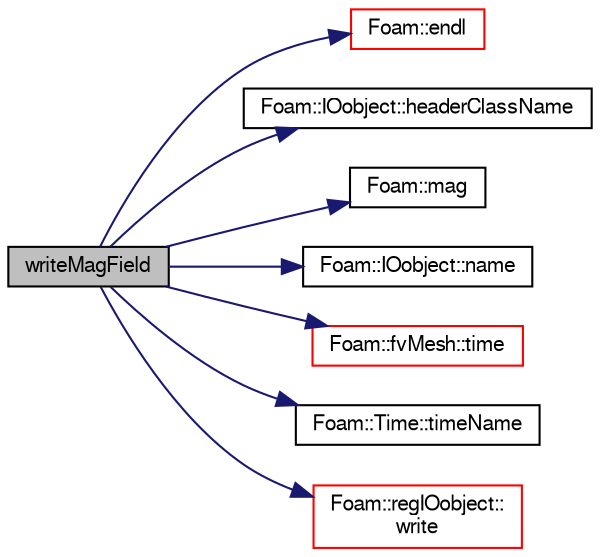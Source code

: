 digraph "writeMagField"
{
  bgcolor="transparent";
  edge [fontname="FreeSans",fontsize="10",labelfontname="FreeSans",labelfontsize="10"];
  node [fontname="FreeSans",fontsize="10",shape=record];
  rankdir="LR";
  Node160 [label="writeMagField",height=0.2,width=0.4,color="black", fillcolor="grey75", style="filled", fontcolor="black"];
  Node160 -> Node161 [color="midnightblue",fontsize="10",style="solid",fontname="FreeSans"];
  Node161 [label="Foam::endl",height=0.2,width=0.4,color="red",URL="$a21124.html#a2db8fe02a0d3909e9351bb4275b23ce4",tooltip="Add newline and flush stream. "];
  Node160 -> Node163 [color="midnightblue",fontsize="10",style="solid",fontname="FreeSans"];
  Node163 [label="Foam::IOobject::headerClassName",height=0.2,width=0.4,color="black",URL="$a26142.html#a9d4a861ecf42f443967c78742f73c362",tooltip="Return name of the class name read from header. "];
  Node160 -> Node164 [color="midnightblue",fontsize="10",style="solid",fontname="FreeSans"];
  Node164 [label="Foam::mag",height=0.2,width=0.4,color="black",URL="$a21124.html#a929da2a3fdcf3dacbbe0487d3a330dae"];
  Node160 -> Node165 [color="midnightblue",fontsize="10",style="solid",fontname="FreeSans"];
  Node165 [label="Foam::IOobject::name",height=0.2,width=0.4,color="black",URL="$a26142.html#acc80e00a8ac919288fb55bd14cc88bf6",tooltip="Return name. "];
  Node160 -> Node166 [color="midnightblue",fontsize="10",style="solid",fontname="FreeSans"];
  Node166 [label="Foam::fvMesh::time",height=0.2,width=0.4,color="red",URL="$a22766.html#a0d94096809fe3376b29a2a29ca11bb18",tooltip="Return the top-level database. "];
  Node160 -> Node168 [color="midnightblue",fontsize="10",style="solid",fontname="FreeSans"];
  Node168 [label="Foam::Time::timeName",height=0.2,width=0.4,color="black",URL="$a26350.html#ad9d86fef6eca18797c786726cf925179",tooltip="Return time name of given scalar time. "];
  Node160 -> Node169 [color="midnightblue",fontsize="10",style="solid",fontname="FreeSans"];
  Node169 [label="Foam::regIOobject::\lwrite",height=0.2,width=0.4,color="red",URL="$a26334.html#ad48b7b943e88478c15879659cce7aebc",tooltip="Write using setting from DB. "];
}
